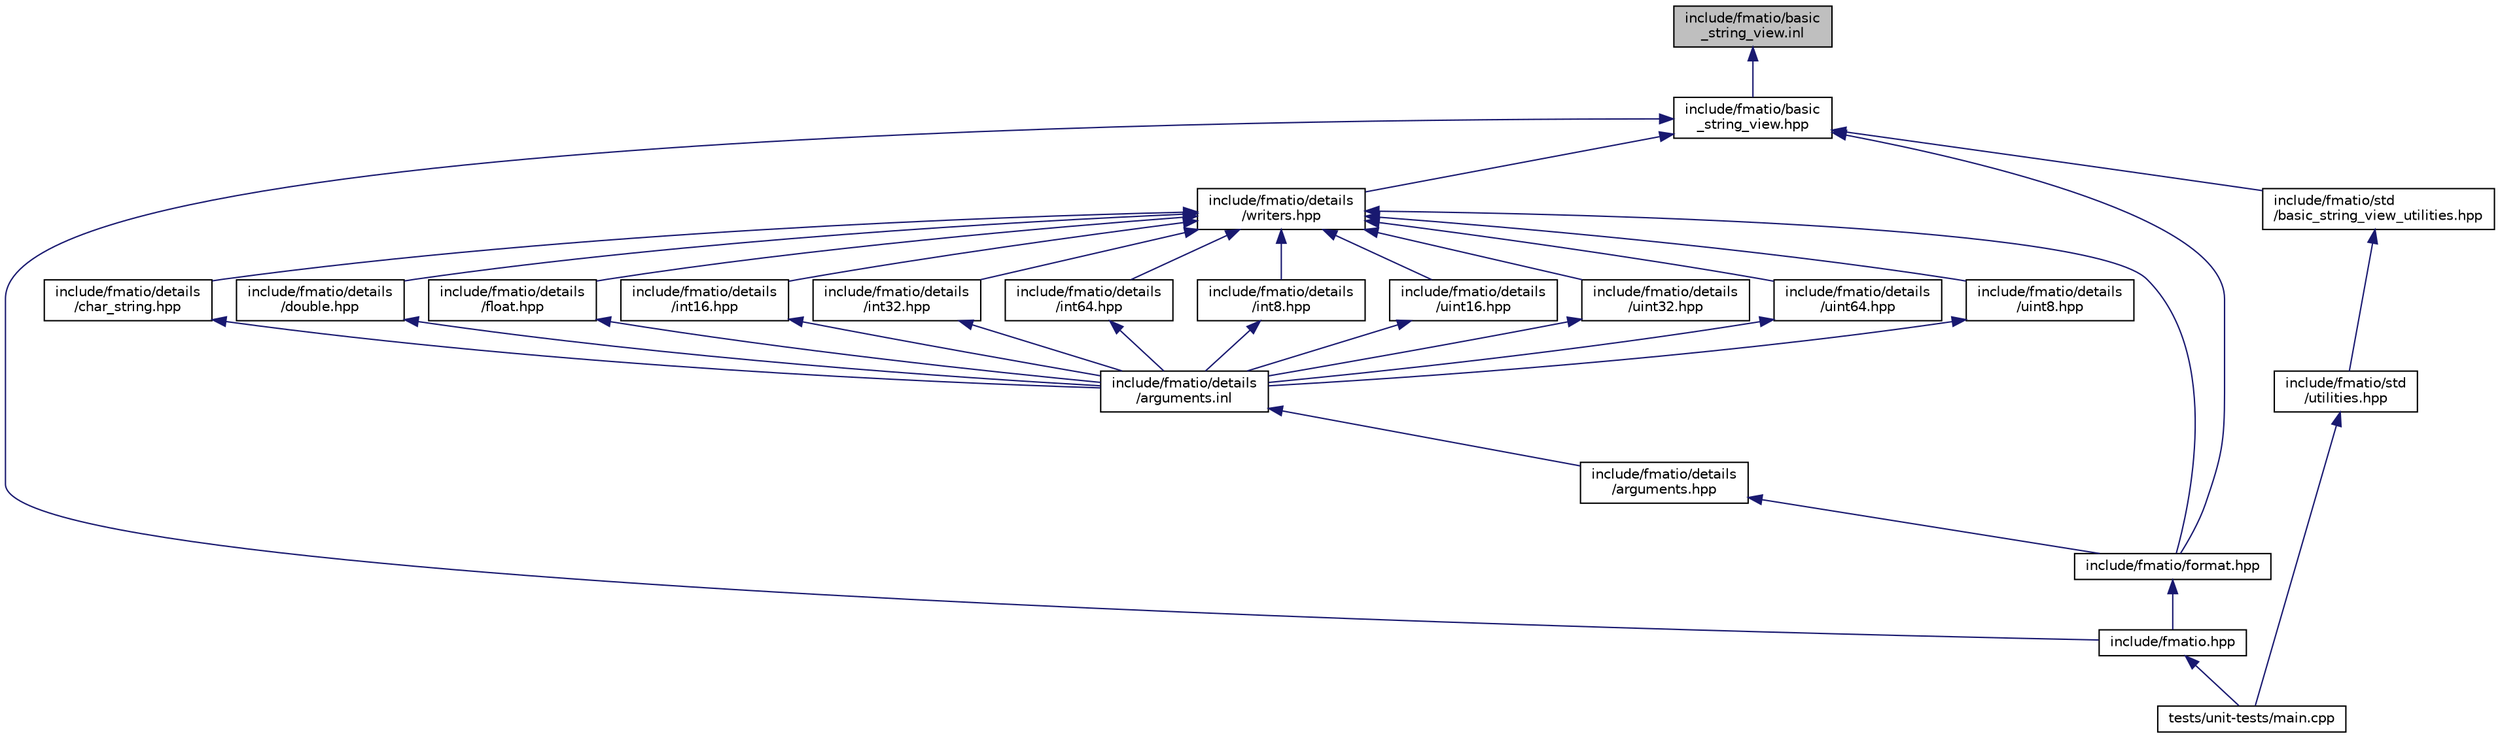 digraph "include/fmatio/basic_string_view.inl"
{
 // LATEX_PDF_SIZE
  edge [fontname="Helvetica",fontsize="10",labelfontname="Helvetica",labelfontsize="10"];
  node [fontname="Helvetica",fontsize="10",shape=record];
  Node1 [label="include/fmatio/basic\l_string_view.inl",height=0.2,width=0.4,color="black", fillcolor="grey75", style="filled", fontcolor="black",tooltip=" "];
  Node1 -> Node2 [dir="back",color="midnightblue",fontsize="10",style="solid"];
  Node2 [label="include/fmatio/basic\l_string_view.hpp",height=0.2,width=0.4,color="black", fillcolor="white", style="filled",URL="$basic__string__view_8hpp.html",tooltip=" "];
  Node2 -> Node3 [dir="back",color="midnightblue",fontsize="10",style="solid"];
  Node3 [label="include/fmatio.hpp",height=0.2,width=0.4,color="black", fillcolor="white", style="filled",URL="$fmatio_8hpp.html",tooltip=" "];
  Node3 -> Node4 [dir="back",color="midnightblue",fontsize="10",style="solid"];
  Node4 [label="tests/unit-tests/main.cpp",height=0.2,width=0.4,color="black", fillcolor="white", style="filled",URL="$main_8cpp_source.html",tooltip=" "];
  Node2 -> Node5 [dir="back",color="midnightblue",fontsize="10",style="solid"];
  Node5 [label="include/fmatio/details\l/writers.hpp",height=0.2,width=0.4,color="black", fillcolor="white", style="filled",URL="$writers_8hpp.html",tooltip=" "];
  Node5 -> Node6 [dir="back",color="midnightblue",fontsize="10",style="solid"];
  Node6 [label="include/fmatio/details\l/char_string.hpp",height=0.2,width=0.4,color="black", fillcolor="white", style="filled",URL="$char__string_8hpp.html",tooltip=" "];
  Node6 -> Node7 [dir="back",color="midnightblue",fontsize="10",style="solid"];
  Node7 [label="include/fmatio/details\l/arguments.inl",height=0.2,width=0.4,color="black", fillcolor="white", style="filled",URL="$arguments_8inl.html",tooltip=" "];
  Node7 -> Node8 [dir="back",color="midnightblue",fontsize="10",style="solid"];
  Node8 [label="include/fmatio/details\l/arguments.hpp",height=0.2,width=0.4,color="black", fillcolor="white", style="filled",URL="$arguments_8hpp.html",tooltip=" "];
  Node8 -> Node9 [dir="back",color="midnightblue",fontsize="10",style="solid"];
  Node9 [label="include/fmatio/format.hpp",height=0.2,width=0.4,color="black", fillcolor="white", style="filled",URL="$format_8hpp.html",tooltip=" "];
  Node9 -> Node3 [dir="back",color="midnightblue",fontsize="10",style="solid"];
  Node5 -> Node10 [dir="back",color="midnightblue",fontsize="10",style="solid"];
  Node10 [label="include/fmatio/details\l/double.hpp",height=0.2,width=0.4,color="black", fillcolor="white", style="filled",URL="$double_8hpp.html",tooltip=" "];
  Node10 -> Node7 [dir="back",color="midnightblue",fontsize="10",style="solid"];
  Node5 -> Node11 [dir="back",color="midnightblue",fontsize="10",style="solid"];
  Node11 [label="include/fmatio/details\l/float.hpp",height=0.2,width=0.4,color="black", fillcolor="white", style="filled",URL="$float_8hpp.html",tooltip=" "];
  Node11 -> Node7 [dir="back",color="midnightblue",fontsize="10",style="solid"];
  Node5 -> Node12 [dir="back",color="midnightblue",fontsize="10",style="solid"];
  Node12 [label="include/fmatio/details\l/int16.hpp",height=0.2,width=0.4,color="black", fillcolor="white", style="filled",URL="$int16_8hpp.html",tooltip=" "];
  Node12 -> Node7 [dir="back",color="midnightblue",fontsize="10",style="solid"];
  Node5 -> Node13 [dir="back",color="midnightblue",fontsize="10",style="solid"];
  Node13 [label="include/fmatio/details\l/int32.hpp",height=0.2,width=0.4,color="black", fillcolor="white", style="filled",URL="$int32_8hpp.html",tooltip=" "];
  Node13 -> Node7 [dir="back",color="midnightblue",fontsize="10",style="solid"];
  Node5 -> Node14 [dir="back",color="midnightblue",fontsize="10",style="solid"];
  Node14 [label="include/fmatio/details\l/int64.hpp",height=0.2,width=0.4,color="black", fillcolor="white", style="filled",URL="$int64_8hpp.html",tooltip=" "];
  Node14 -> Node7 [dir="back",color="midnightblue",fontsize="10",style="solid"];
  Node5 -> Node15 [dir="back",color="midnightblue",fontsize="10",style="solid"];
  Node15 [label="include/fmatio/details\l/int8.hpp",height=0.2,width=0.4,color="black", fillcolor="white", style="filled",URL="$int8_8hpp.html",tooltip=" "];
  Node15 -> Node7 [dir="back",color="midnightblue",fontsize="10",style="solid"];
  Node5 -> Node16 [dir="back",color="midnightblue",fontsize="10",style="solid"];
  Node16 [label="include/fmatio/details\l/uint16.hpp",height=0.2,width=0.4,color="black", fillcolor="white", style="filled",URL="$uint16_8hpp.html",tooltip=" "];
  Node16 -> Node7 [dir="back",color="midnightblue",fontsize="10",style="solid"];
  Node5 -> Node17 [dir="back",color="midnightblue",fontsize="10",style="solid"];
  Node17 [label="include/fmatio/details\l/uint32.hpp",height=0.2,width=0.4,color="black", fillcolor="white", style="filled",URL="$uint32_8hpp.html",tooltip=" "];
  Node17 -> Node7 [dir="back",color="midnightblue",fontsize="10",style="solid"];
  Node5 -> Node18 [dir="back",color="midnightblue",fontsize="10",style="solid"];
  Node18 [label="include/fmatio/details\l/uint64.hpp",height=0.2,width=0.4,color="black", fillcolor="white", style="filled",URL="$uint64_8hpp.html",tooltip=" "];
  Node18 -> Node7 [dir="back",color="midnightblue",fontsize="10",style="solid"];
  Node5 -> Node19 [dir="back",color="midnightblue",fontsize="10",style="solid"];
  Node19 [label="include/fmatio/details\l/uint8.hpp",height=0.2,width=0.4,color="black", fillcolor="white", style="filled",URL="$uint8_8hpp.html",tooltip=" "];
  Node19 -> Node7 [dir="back",color="midnightblue",fontsize="10",style="solid"];
  Node5 -> Node9 [dir="back",color="midnightblue",fontsize="10",style="solid"];
  Node2 -> Node9 [dir="back",color="midnightblue",fontsize="10",style="solid"];
  Node2 -> Node20 [dir="back",color="midnightblue",fontsize="10",style="solid"];
  Node20 [label="include/fmatio/std\l/basic_string_view_utilities.hpp",height=0.2,width=0.4,color="black", fillcolor="white", style="filled",URL="$basic__string__view__utilities_8hpp.html",tooltip=" "];
  Node20 -> Node21 [dir="back",color="midnightblue",fontsize="10",style="solid"];
  Node21 [label="include/fmatio/std\l/utilities.hpp",height=0.2,width=0.4,color="black", fillcolor="white", style="filled",URL="$utilities_8hpp.html",tooltip=" "];
  Node21 -> Node4 [dir="back",color="midnightblue",fontsize="10",style="solid"];
}

